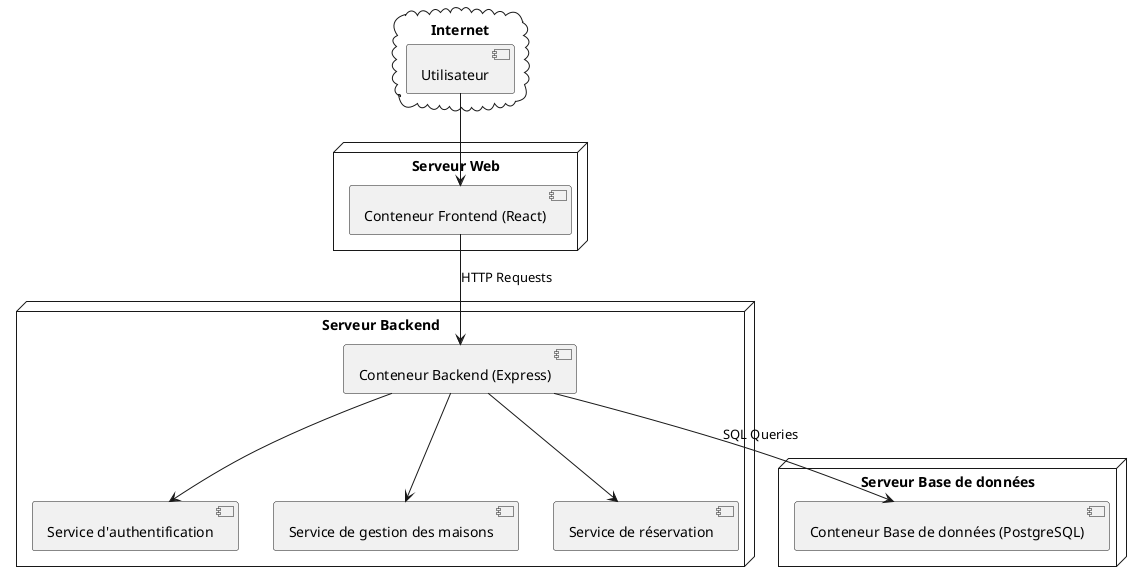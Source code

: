@startuml
node "Serveur Web" {
    [Conteneur Frontend (React)] 
}

node "Serveur Backend" {
    [Conteneur Backend (Express)]
    [Service d'authentification]
    [Service de gestion des maisons]
    [Service de réservation]
}

node "Serveur Base de données" {
    [Conteneur Base de données (PostgreSQL)]
}

[Conteneur Frontend (React)] --> [Conteneur Backend (Express)] : HTTP Requests
[Conteneur Backend (Express)] --> [Conteneur Base de données (PostgreSQL)] : SQL Queries
[Conteneur Backend (Express)] --> [Service d'authentification]
[Conteneur Backend (Express)] --> [Service de gestion des maisons]
[Conteneur Backend (Express)] --> [Service de réservation]

cloud "Internet" {
    [Utilisateur] --> [Conteneur Frontend (React)]
}

@enduml
